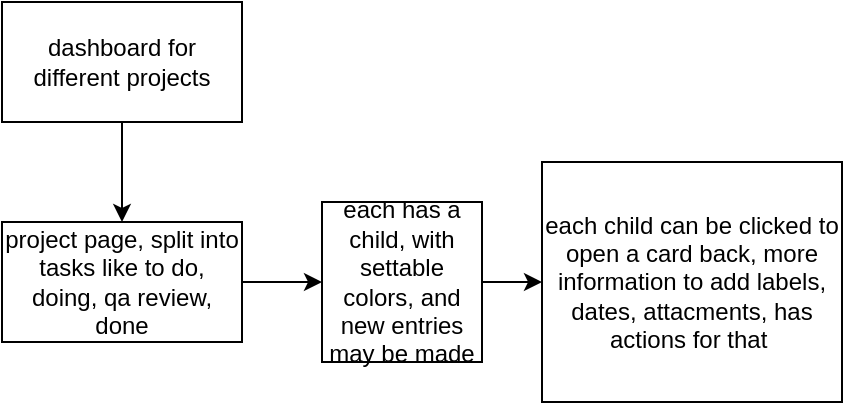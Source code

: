 <mxfile version="13.0.9">
    <diagram id="jjxZBv_k3mdtELfekc8B" name="Page-1">
        <mxGraphModel dx="1132" dy="542" grid="1" gridSize="10" guides="1" tooltips="1" connect="1" arrows="1" fold="1" page="1" pageScale="1" pageWidth="850" pageHeight="1100" math="0" shadow="0">
            <root>
                <mxCell id="0"/>
                <mxCell id="1" parent="0"/>
                <mxCell id="3" style="edgeStyle=orthogonalEdgeStyle;rounded=0;orthogonalLoop=1;jettySize=auto;html=1;exitX=0.5;exitY=1;exitDx=0;exitDy=0;" edge="1" parent="1" source="2">
                    <mxGeometry relative="1" as="geometry">
                        <mxPoint x="130" y="160" as="targetPoint"/>
                    </mxGeometry>
                </mxCell>
                <mxCell id="2" value="dashboard for different projects&lt;br&gt;" style="rounded=0;whiteSpace=wrap;html=1;" vertex="1" parent="1">
                    <mxGeometry x="70" y="50" width="120" height="60" as="geometry"/>
                </mxCell>
                <mxCell id="7" style="edgeStyle=orthogonalEdgeStyle;rounded=0;orthogonalLoop=1;jettySize=auto;html=1;exitX=1;exitY=0.5;exitDx=0;exitDy=0;entryX=0;entryY=0.5;entryDx=0;entryDy=0;" edge="1" parent="1" source="4" target="5">
                    <mxGeometry relative="1" as="geometry"/>
                </mxCell>
                <mxCell id="4" value="project page, split into tasks like to do, doing, qa review, done&lt;br&gt;" style="rounded=0;whiteSpace=wrap;html=1;" vertex="1" parent="1">
                    <mxGeometry x="70" y="160" width="120" height="60" as="geometry"/>
                </mxCell>
                <mxCell id="10" style="edgeStyle=orthogonalEdgeStyle;rounded=0;orthogonalLoop=1;jettySize=auto;html=1;exitX=1;exitY=0.5;exitDx=0;exitDy=0;entryX=0;entryY=0.5;entryDx=0;entryDy=0;" edge="1" parent="1" source="5" target="8">
                    <mxGeometry relative="1" as="geometry"/>
                </mxCell>
                <mxCell id="5" value="each has a child, with settable colors, and new entries may be made&lt;br&gt;" style="whiteSpace=wrap;html=1;aspect=fixed;" vertex="1" parent="1">
                    <mxGeometry x="230" y="150" width="80" height="80" as="geometry"/>
                </mxCell>
                <mxCell id="8" value="each child can be clicked to open a card back, more information to add labels, dates, attacments, has actions for that&amp;nbsp;&lt;br&gt;" style="rounded=0;whiteSpace=wrap;html=1;" vertex="1" parent="1">
                    <mxGeometry x="340" y="130" width="150" height="120" as="geometry"/>
                </mxCell>
            </root>
        </mxGraphModel>
    </diagram>
</mxfile>